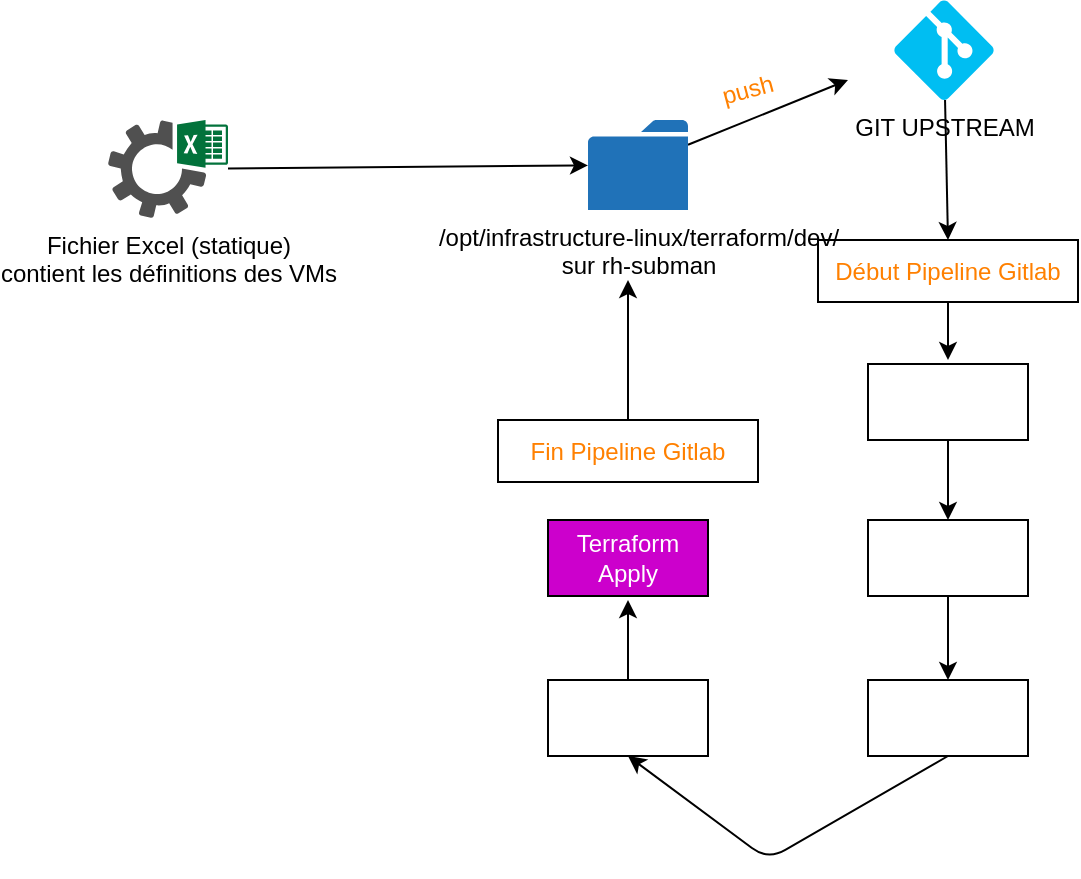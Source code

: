 <mxfile>
    <diagram id="IaFl8y2P71Akh2U9kg0a" name="Page-1">
        <mxGraphModel dx="1264" dy="644" grid="1" gridSize="10" guides="1" tooltips="1" connect="1" arrows="1" fold="1" page="1" pageScale="1" pageWidth="850" pageHeight="1100" math="0" shadow="0">
            <root>
                <mxCell id="0"/>
                <mxCell id="1" parent="0"/>
                <mxCell id="6" style="edgeStyle=none;html=1;" parent="1" source="3" target="5" edge="1">
                    <mxGeometry relative="1" as="geometry">
                        <mxPoint x="377" y="148.5" as="targetPoint"/>
                    </mxGeometry>
                </mxCell>
                <mxCell id="3" value="Fichier Excel (statique)&lt;br&gt;contient les définitions des VMs" style="sketch=0;pointerEvents=1;shadow=0;dashed=0;html=1;strokeColor=none;fillColor=#505050;labelPosition=center;verticalLabelPosition=bottom;verticalAlign=top;outlineConnect=0;align=center;shape=mxgraph.office.services.excel_services;" parent="1" vertex="1">
                    <mxGeometry x="177" y="124" width="60" height="49" as="geometry"/>
                </mxCell>
                <mxCell id="10" style="edgeStyle=none;html=1;fontColor=#FF8000;entryX=0.5;entryY=0;entryDx=0;entryDy=0;" parent="1" source="4" target="9" edge="1">
                    <mxGeometry relative="1" as="geometry">
                        <mxPoint x="582" y="174" as="targetPoint"/>
                    </mxGeometry>
                </mxCell>
                <mxCell id="4" value="GIT UPSTREAM" style="verticalLabelPosition=bottom;html=1;verticalAlign=top;align=center;strokeColor=none;fillColor=#00BEF2;shape=mxgraph.azure.git_repository;" parent="1" vertex="1">
                    <mxGeometry x="570" y="64" width="50" height="50" as="geometry"/>
                </mxCell>
                <mxCell id="7" style="edgeStyle=none;html=1;" parent="1" source="5" edge="1">
                    <mxGeometry relative="1" as="geometry">
                        <mxPoint x="547" y="104" as="targetPoint"/>
                    </mxGeometry>
                </mxCell>
                <mxCell id="5" value="/opt/infrastructure-linux/terraform/dev/&lt;br&gt;sur rh-subman" style="sketch=0;pointerEvents=1;shadow=0;dashed=0;html=1;strokeColor=none;labelPosition=center;verticalLabelPosition=bottom;verticalAlign=top;outlineConnect=0;align=center;shape=mxgraph.office.concepts.folder;fillColor=#2072B8;" parent="1" vertex="1">
                    <mxGeometry x="417" y="124" width="50" height="45" as="geometry"/>
                </mxCell>
                <mxCell id="8" value="&lt;font color=&quot;#ff8000&quot;&gt;push&lt;/font&gt;" style="text;strokeColor=none;align=center;fillColor=none;html=1;verticalAlign=middle;whiteSpace=wrap;rounded=0;rotation=-15;" parent="1" vertex="1">
                    <mxGeometry x="467" y="94" width="60" height="30" as="geometry"/>
                </mxCell>
                <mxCell id="18" style="edgeStyle=none;html=1;exitX=0.5;exitY=1;exitDx=0;exitDy=0;fontColor=#FFFFFF;" parent="1" source="9" edge="1">
                    <mxGeometry relative="1" as="geometry">
                        <mxPoint x="597" y="244" as="targetPoint"/>
                    </mxGeometry>
                </mxCell>
                <mxCell id="9" value="Début Pipeline Gitlab" style="text;strokeColor=default;align=center;fillColor=none;html=1;verticalAlign=middle;whiteSpace=wrap;rounded=0;fontColor=#FF8000;" parent="1" vertex="1">
                    <mxGeometry x="532" y="184" width="130" height="31" as="geometry"/>
                </mxCell>
                <mxCell id="19" style="edgeStyle=none;html=1;exitX=0.5;exitY=1;exitDx=0;exitDy=0;entryX=0.5;entryY=0;entryDx=0;entryDy=0;fontColor=#FFFFFF;" parent="1" source="11" target="15" edge="1">
                    <mxGeometry relative="1" as="geometry"/>
                </mxCell>
                <mxCell id="11" value="&lt;font color=&quot;#ffffff&quot;&gt;Conversion&amp;nbsp;&lt;br&gt;XLS -&amp;gt; CSV&lt;br&gt;&lt;/font&gt;" style="text;strokeColor=default;align=center;fillColor=default;html=1;verticalAlign=middle;whiteSpace=wrap;rounded=0;fontColor=#FF8000;" parent="1" vertex="1">
                    <mxGeometry x="557" y="246" width="80" height="38" as="geometry"/>
                </mxCell>
                <mxCell id="20" style="edgeStyle=none;html=1;exitX=0.5;exitY=1;exitDx=0;exitDy=0;entryX=0.5;entryY=0;entryDx=0;entryDy=0;fontColor=#FFFFFF;" parent="1" source="15" target="16" edge="1">
                    <mxGeometry relative="1" as="geometry"/>
                </mxCell>
                <mxCell id="15" value="&lt;font color=&quot;#ffffff&quot;&gt;Conversion&amp;nbsp;&lt;br&gt;CSV -&amp;gt; YML&lt;br&gt;&lt;/font&gt;" style="text;strokeColor=default;align=center;fillColor=default;html=1;verticalAlign=middle;whiteSpace=wrap;rounded=0;fontColor=#FF8000;" parent="1" vertex="1">
                    <mxGeometry x="557" y="324" width="80" height="38" as="geometry"/>
                </mxCell>
                <mxCell id="23" style="edgeStyle=none;html=1;exitX=0.5;exitY=1;exitDx=0;exitDy=0;fontColor=#FFFFFF;entryX=0.5;entryY=1;entryDx=0;entryDy=0;" parent="1" source="16" target="21" edge="1">
                    <mxGeometry relative="1" as="geometry">
                        <mxPoint x="597" y="564" as="targetPoint"/>
                        <Array as="points">
                            <mxPoint x="507" y="494"/>
                        </Array>
                    </mxGeometry>
                </mxCell>
                <mxCell id="16" value="&lt;font color=&quot;#ffffff&quot;&gt;Generation main.tf&lt;br&gt;&lt;/font&gt;" style="text;strokeColor=default;align=center;fillColor=default;html=1;verticalAlign=middle;whiteSpace=wrap;rounded=0;fontColor=#FF8000;" parent="1" vertex="1">
                    <mxGeometry x="557" y="404" width="80" height="38" as="geometry"/>
                </mxCell>
                <mxCell id="24" style="edgeStyle=none;html=1;exitX=0.5;exitY=0;exitDx=0;exitDy=0;fontColor=#FFFFFF;" parent="1" source="21" edge="1">
                    <mxGeometry relative="1" as="geometry">
                        <mxPoint x="437" y="364" as="targetPoint"/>
                    </mxGeometry>
                </mxCell>
                <mxCell id="21" value="&lt;font color=&quot;#ffffff&quot;&gt;Terraform Plan&lt;br&gt;&lt;/font&gt;" style="text;strokeColor=default;align=center;fillColor=default;html=1;verticalAlign=middle;whiteSpace=wrap;rounded=0;fontColor=#FF8000;" parent="1" vertex="1">
                    <mxGeometry x="397" y="404" width="80" height="38" as="geometry"/>
                </mxCell>
                <mxCell id="22" value="&lt;font color=&quot;#ffffff&quot;&gt;Terraform Apply&lt;br&gt;&lt;/font&gt;" style="text;strokeColor=default;align=center;fillColor=#CC00CC;html=1;verticalAlign=middle;whiteSpace=wrap;rounded=0;fontColor=#FF8000;" parent="1" vertex="1">
                    <mxGeometry x="397" y="324" width="80" height="38" as="geometry"/>
                </mxCell>
                <mxCell id="26" style="edgeStyle=none;html=1;exitX=0.5;exitY=0;exitDx=0;exitDy=0;fontColor=#FFFFFF;" parent="1" source="25" edge="1">
                    <mxGeometry relative="1" as="geometry">
                        <mxPoint x="437" y="204" as="targetPoint"/>
                    </mxGeometry>
                </mxCell>
                <mxCell id="25" value="Fin Pipeline Gitlab" style="text;strokeColor=default;align=center;fillColor=none;html=1;verticalAlign=middle;whiteSpace=wrap;rounded=0;fontColor=#FF8000;" parent="1" vertex="1">
                    <mxGeometry x="372" y="274" width="130" height="31" as="geometry"/>
                </mxCell>
                <mxCell id="27" value="Artifacts:&lt;br&gt;terraform.tfstate" style="text;strokeColor=none;align=center;fillColor=none;html=1;verticalAlign=middle;whiteSpace=wrap;rounded=0;fontColor=#FFFFFF;" parent="1" vertex="1">
                    <mxGeometry x="357" y="224" width="60" height="30" as="geometry"/>
                </mxCell>
            </root>
        </mxGraphModel>
    </diagram>
</mxfile>